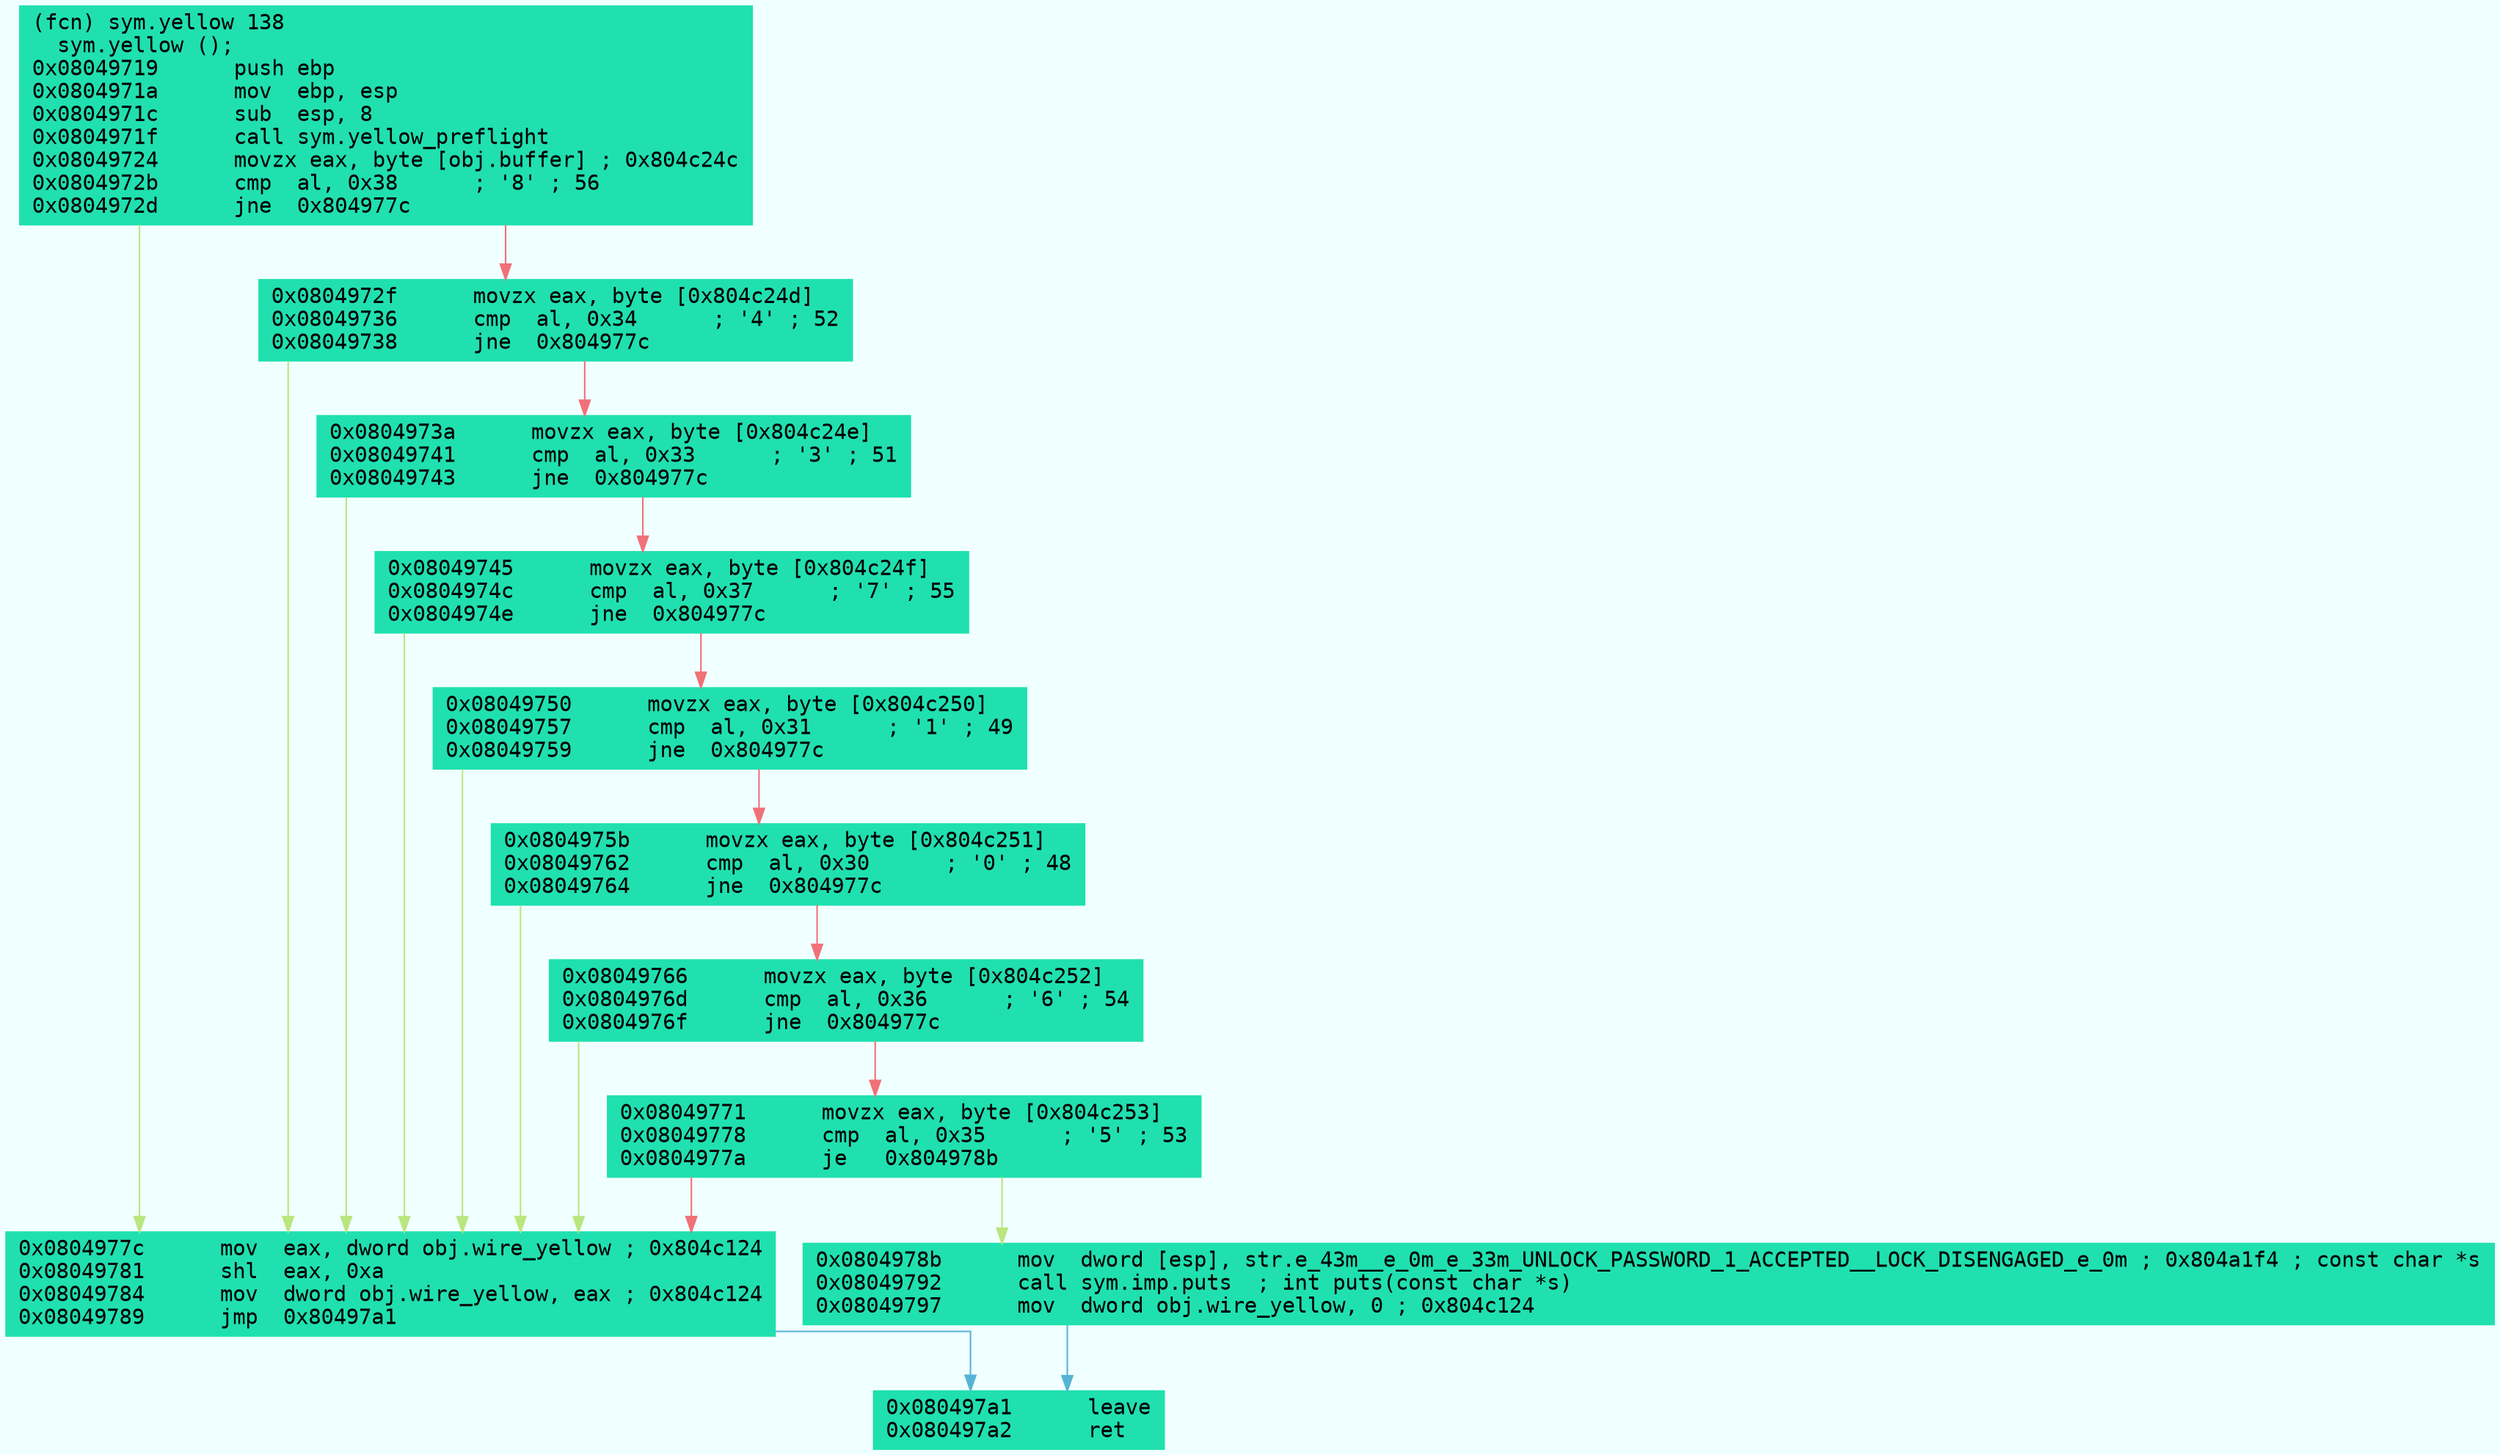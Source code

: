 digraph code {
	graph [bgcolor=azure fontsize=8 fontname="Courier" splines="ortho"];
	node [fillcolor=gray style=filled shape=box];
	edge [arrowhead="normal"];
	"0x08049719" -> "0x0804977c" [color="#bae67e"];
	"0x08049719" -> "0x0804972f" [color="#f07178"];
	"0x08049719" [URL="sym.yellow/0x08049719", fillcolor="#20e0b0",color="#20e0b0", fontname="Courier",label="(fcn) sym.yellow 138\l  sym.yellow ();\l0x08049719      push ebp\l0x0804971a      mov  ebp, esp\l0x0804971c      sub  esp, 8\l0x0804971f      call sym.yellow_preflight\l0x08049724      movzx eax, byte [obj.buffer] ; 0x804c24c\l0x0804972b      cmp  al, 0x38      ; '8' ; 56\l0x0804972d      jne  0x804977c\l"]
	"0x0804972f" -> "0x0804977c" [color="#bae67e"];
	"0x0804972f" -> "0x0804973a" [color="#f07178"];
	"0x0804972f" [URL="sym.yellow/0x0804972f", fillcolor="#20e0b0",color="#20e0b0", fontname="Courier",label="0x0804972f      movzx eax, byte [0x804c24d]\l0x08049736      cmp  al, 0x34      ; '4' ; 52\l0x08049738      jne  0x804977c\l"]
	"0x0804973a" -> "0x0804977c" [color="#bae67e"];
	"0x0804973a" -> "0x08049745" [color="#f07178"];
	"0x0804973a" [URL="sym.yellow/0x0804973a", fillcolor="#20e0b0",color="#20e0b0", fontname="Courier",label="0x0804973a      movzx eax, byte [0x804c24e]\l0x08049741      cmp  al, 0x33      ; '3' ; 51\l0x08049743      jne  0x804977c\l"]
	"0x08049745" -> "0x0804977c" [color="#bae67e"];
	"0x08049745" -> "0x08049750" [color="#f07178"];
	"0x08049745" [URL="sym.yellow/0x08049745", fillcolor="#20e0b0",color="#20e0b0", fontname="Courier",label="0x08049745      movzx eax, byte [0x804c24f]\l0x0804974c      cmp  al, 0x37      ; '7' ; 55\l0x0804974e      jne  0x804977c\l"]
	"0x08049750" -> "0x0804977c" [color="#bae67e"];
	"0x08049750" -> "0x0804975b" [color="#f07178"];
	"0x08049750" [URL="sym.yellow/0x08049750", fillcolor="#20e0b0",color="#20e0b0", fontname="Courier",label="0x08049750      movzx eax, byte [0x804c250]\l0x08049757      cmp  al, 0x31      ; '1' ; 49\l0x08049759      jne  0x804977c\l"]
	"0x0804975b" -> "0x0804977c" [color="#bae67e"];
	"0x0804975b" -> "0x08049766" [color="#f07178"];
	"0x0804975b" [URL="sym.yellow/0x0804975b", fillcolor="#20e0b0",color="#20e0b0", fontname="Courier",label="0x0804975b      movzx eax, byte [0x804c251]\l0x08049762      cmp  al, 0x30      ; '0' ; 48\l0x08049764      jne  0x804977c\l"]
	"0x08049766" -> "0x0804977c" [color="#bae67e"];
	"0x08049766" -> "0x08049771" [color="#f07178"];
	"0x08049766" [URL="sym.yellow/0x08049766", fillcolor="#20e0b0",color="#20e0b0", fontname="Courier",label="0x08049766      movzx eax, byte [0x804c252]\l0x0804976d      cmp  al, 0x36      ; '6' ; 54\l0x0804976f      jne  0x804977c\l"]
	"0x08049771" -> "0x0804978b" [color="#bae67e"];
	"0x08049771" -> "0x0804977c" [color="#f07178"];
	"0x08049771" [URL="sym.yellow/0x08049771", fillcolor="#20e0b0",color="#20e0b0", fontname="Courier",label="0x08049771      movzx eax, byte [0x804c253]\l0x08049778      cmp  al, 0x35      ; '5' ; 53\l0x0804977a      je   0x804978b\l"]
	"0x0804977c" -> "0x080497a1" [color="#55b4d4"];
	"0x0804977c" [URL="sym.yellow/0x0804977c", fillcolor="#20e0b0",color="#20e0b0", fontname="Courier",label="0x0804977c      mov  eax, dword obj.wire_yellow ; 0x804c124\l0x08049781      shl  eax, 0xa\l0x08049784      mov  dword obj.wire_yellow, eax ; 0x804c124\l0x08049789      jmp  0x80497a1\l"]
	"0x0804978b" -> "0x080497a1" [color="#55b4d4"];
	"0x0804978b" [URL="sym.yellow/0x0804978b", fillcolor="#20e0b0",color="#20e0b0", fontname="Courier",label="0x0804978b      mov  dword [esp], str.e_43m__e_0m_e_33m_UNLOCK_PASSWORD_1_ACCEPTED__LOCK_DISENGAGED_e_0m ; 0x804a1f4 ; const char *s\l0x08049792      call sym.imp.puts  ; int puts(const char *s)\l0x08049797      mov  dword obj.wire_yellow, 0 ; 0x804c124\l"]
	"0x080497a1" [URL="sym.yellow/0x080497a1", fillcolor="#20e0b0",color="#20e0b0", fontname="Courier",label="0x080497a1      leave\l0x080497a2      ret\l"]
}
